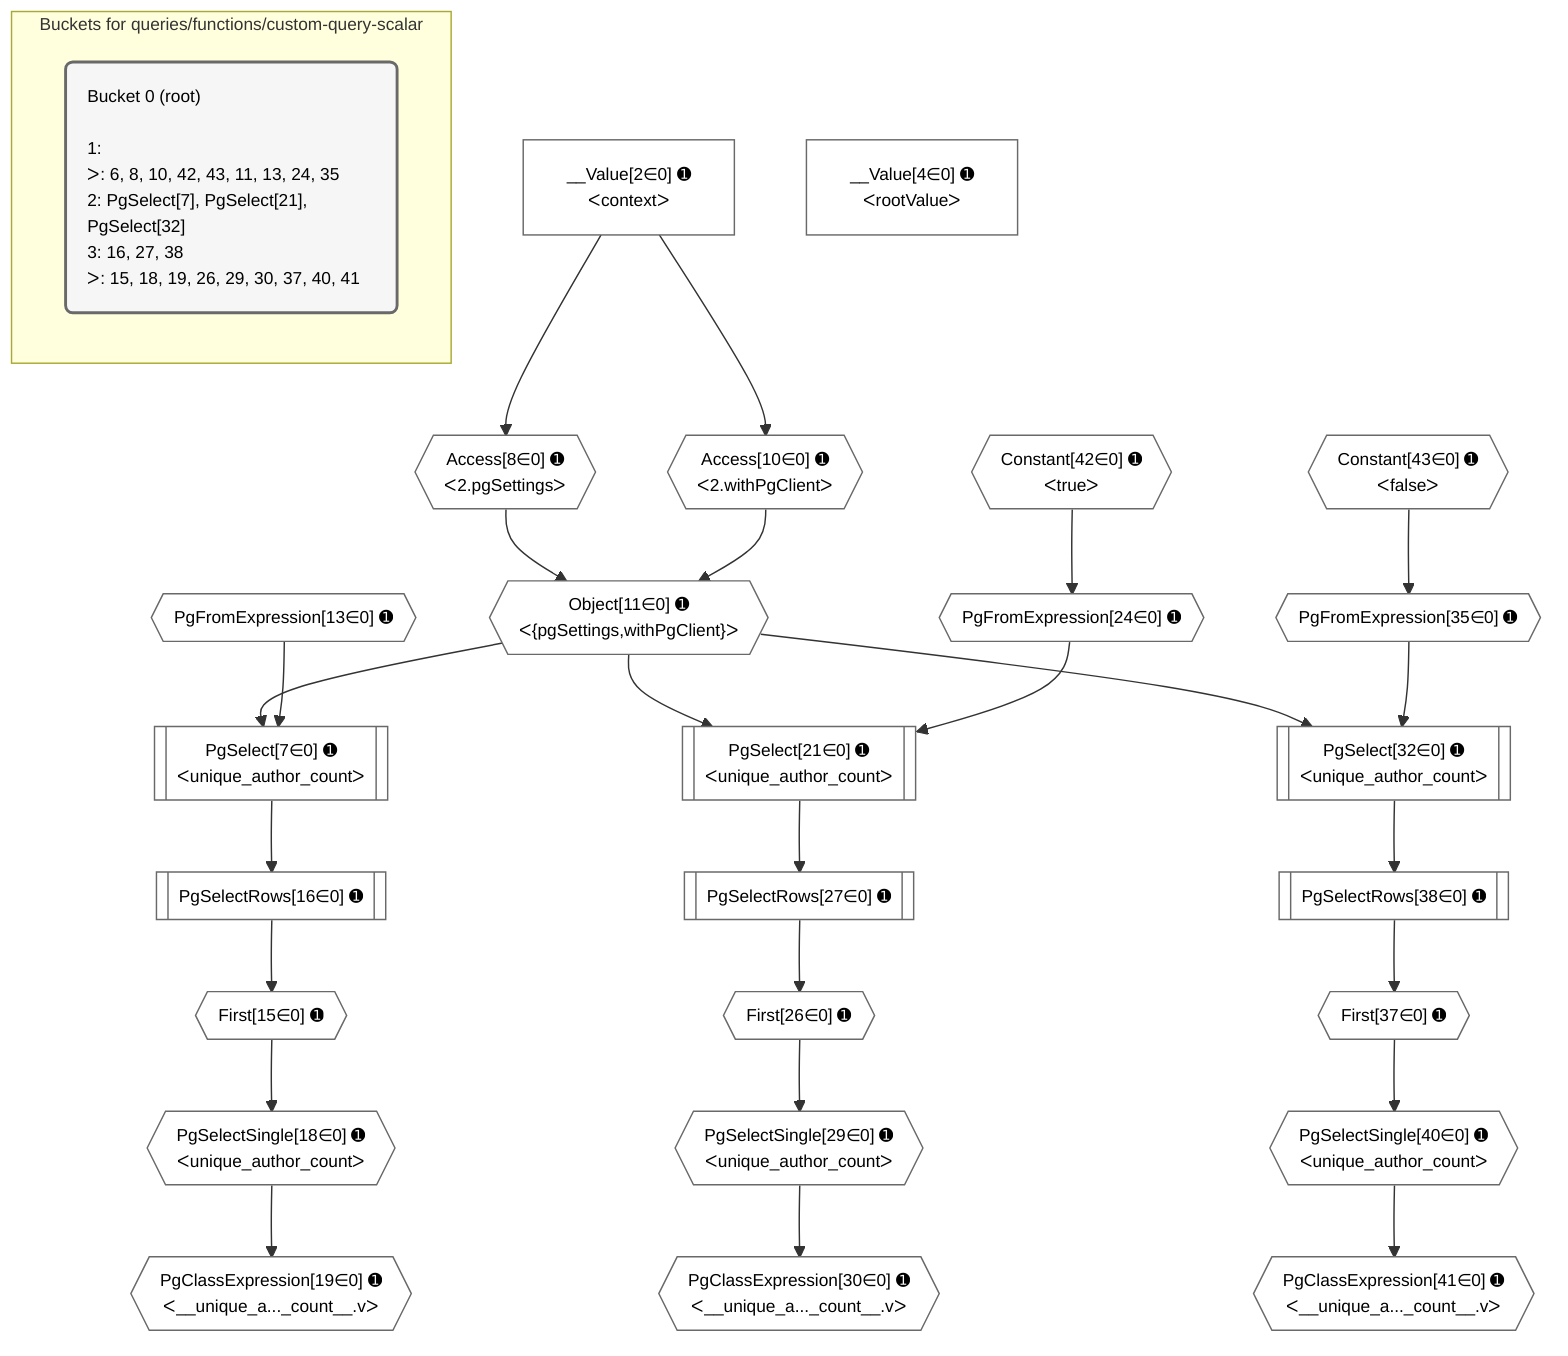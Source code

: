 %%{init: {'themeVariables': { 'fontSize': '12px'}}}%%
graph TD
    classDef path fill:#eee,stroke:#000,color:#000
    classDef plan fill:#fff,stroke-width:1px,color:#000
    classDef itemplan fill:#fff,stroke-width:2px,color:#000
    classDef unbatchedplan fill:#dff,stroke-width:1px,color:#000
    classDef sideeffectplan fill:#fcc,stroke-width:2px,color:#000
    classDef bucket fill:#f6f6f6,color:#000,stroke-width:2px,text-align:left

    subgraph "Buckets for queries/functions/custom-query-scalar"
    Bucket0("Bucket 0 (root)<br /><br />1: <br />ᐳ: 6, 8, 10, 42, 43, 11, 13, 24, 35<br />2: PgSelect[7], PgSelect[21], PgSelect[32]<br />3: 16, 27, 38<br />ᐳ: 15, 18, 19, 26, 29, 30, 37, 40, 41"):::bucket
    end

    %% plan dependencies
    PgSelect7[["PgSelect[7∈0] ➊<br />ᐸunique_author_countᐳ"]]:::plan
    Object11{{"Object[11∈0] ➊<br />ᐸ{pgSettings,withPgClient}ᐳ"}}:::plan
    PgFromExpression13{{"PgFromExpression[13∈0] ➊"}}:::plan
    Object11 & PgFromExpression13 --> PgSelect7
    Access8{{"Access[8∈0] ➊<br />ᐸ2.pgSettingsᐳ"}}:::plan
    Access10{{"Access[10∈0] ➊<br />ᐸ2.withPgClientᐳ"}}:::plan
    Access8 & Access10 --> Object11
    PgSelect21[["PgSelect[21∈0] ➊<br />ᐸunique_author_countᐳ"]]:::plan
    PgFromExpression24{{"PgFromExpression[24∈0] ➊"}}:::plan
    Object11 & PgFromExpression24 --> PgSelect21
    PgSelect32[["PgSelect[32∈0] ➊<br />ᐸunique_author_countᐳ"]]:::plan
    PgFromExpression35{{"PgFromExpression[35∈0] ➊"}}:::plan
    Object11 & PgFromExpression35 --> PgSelect32
    __Value2["__Value[2∈0] ➊<br />ᐸcontextᐳ"]:::plan
    __Value2 --> Access8
    __Value2 --> Access10
    First15{{"First[15∈0] ➊"}}:::plan
    PgSelectRows16[["PgSelectRows[16∈0] ➊"]]:::plan
    PgSelectRows16 --> First15
    PgSelect7 --> PgSelectRows16
    PgSelectSingle18{{"PgSelectSingle[18∈0] ➊<br />ᐸunique_author_countᐳ"}}:::plan
    First15 --> PgSelectSingle18
    PgClassExpression19{{"PgClassExpression[19∈0] ➊<br />ᐸ__unique_a..._count__.vᐳ"}}:::plan
    PgSelectSingle18 --> PgClassExpression19
    Constant42{{"Constant[42∈0] ➊<br />ᐸtrueᐳ"}}:::plan
    Constant42 --> PgFromExpression24
    First26{{"First[26∈0] ➊"}}:::plan
    PgSelectRows27[["PgSelectRows[27∈0] ➊"]]:::plan
    PgSelectRows27 --> First26
    PgSelect21 --> PgSelectRows27
    PgSelectSingle29{{"PgSelectSingle[29∈0] ➊<br />ᐸunique_author_countᐳ"}}:::plan
    First26 --> PgSelectSingle29
    PgClassExpression30{{"PgClassExpression[30∈0] ➊<br />ᐸ__unique_a..._count__.vᐳ"}}:::plan
    PgSelectSingle29 --> PgClassExpression30
    Constant43{{"Constant[43∈0] ➊<br />ᐸfalseᐳ"}}:::plan
    Constant43 --> PgFromExpression35
    First37{{"First[37∈0] ➊"}}:::plan
    PgSelectRows38[["PgSelectRows[38∈0] ➊"]]:::plan
    PgSelectRows38 --> First37
    PgSelect32 --> PgSelectRows38
    PgSelectSingle40{{"PgSelectSingle[40∈0] ➊<br />ᐸunique_author_countᐳ"}}:::plan
    First37 --> PgSelectSingle40
    PgClassExpression41{{"PgClassExpression[41∈0] ➊<br />ᐸ__unique_a..._count__.vᐳ"}}:::plan
    PgSelectSingle40 --> PgClassExpression41
    __Value4["__Value[4∈0] ➊<br />ᐸrootValueᐳ"]:::plan

    %% define steps
    classDef bucket0 stroke:#696969
    class Bucket0,__Value2,__Value4,PgSelect7,Access8,Access10,Object11,PgFromExpression13,First15,PgSelectRows16,PgSelectSingle18,PgClassExpression19,PgSelect21,PgFromExpression24,First26,PgSelectRows27,PgSelectSingle29,PgClassExpression30,PgSelect32,PgFromExpression35,First37,PgSelectRows38,PgSelectSingle40,PgClassExpression41,Constant42,Constant43 bucket0